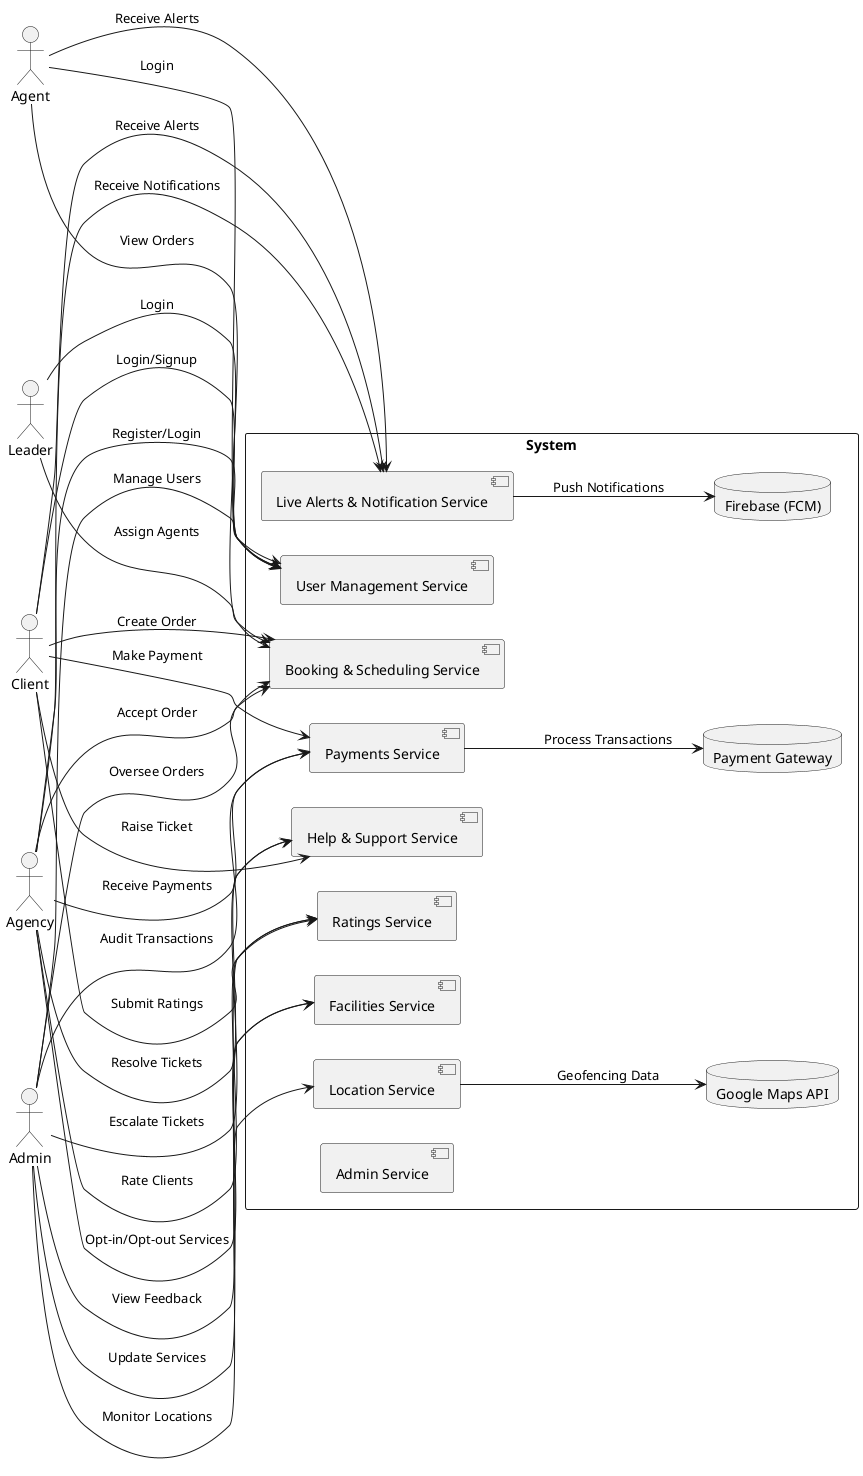 @startuml name High Level Design
left to right direction

actor Client
actor Agency
actor Leader
actor Agent
actor Admin

rectangle "System" {
    component "User Management Service" as UMS
    component "Facilities Service" as FS
    component "Booking & Scheduling Service" as BSS
    component "Live Alerts & Notification Service" as LANS
    component "Payments Service" as PS
    component "Help & Support Service" as HSS
    component "Ratings Service" as RS
    component "Location Service" as LS
    component "Admin Service" as AS

    database "Payment Gateway" as PG
    database "Firebase (FCM)" as FCM
    database "Google Maps API" as GMA
}

Client --> UMS : Login/Signup
Client --> BSS : Create Order
Client --> LANS : Receive Alerts
Client --> RS : Submit Ratings
Client --> PS : Make Payment
Client --> HSS : Raise Ticket

Agency --> UMS : Register/Login
Agency --> FS : Opt-in/Opt-out Services
Agency --> BSS : Accept Order
Agency --> LANS : Receive Notifications
Agency --> HSS : Resolve Tickets
Agency --> RS : Rate Clients
Agency --> PS : Receive Payments

Leader --> UMS : Login
Leader --> BSS : Assign Agents

Agent --> UMS : Login
Agent --> BSS : View Orders
Agent --> LANS : Receive Alerts

Admin --> UMS : Manage Users
Admin --> FS : Update Services
Admin --> BSS : Oversee Orders
Admin --> HSS : Escalate Tickets
Admin --> PS : Audit Transactions
Admin --> RS : View Feedback
Admin --> LS : Monitor Locations

PS --> PG : Process Transactions
LANS --> FCM : Push Notifications
LS --> GMA : Geofencing Data

@enduml
